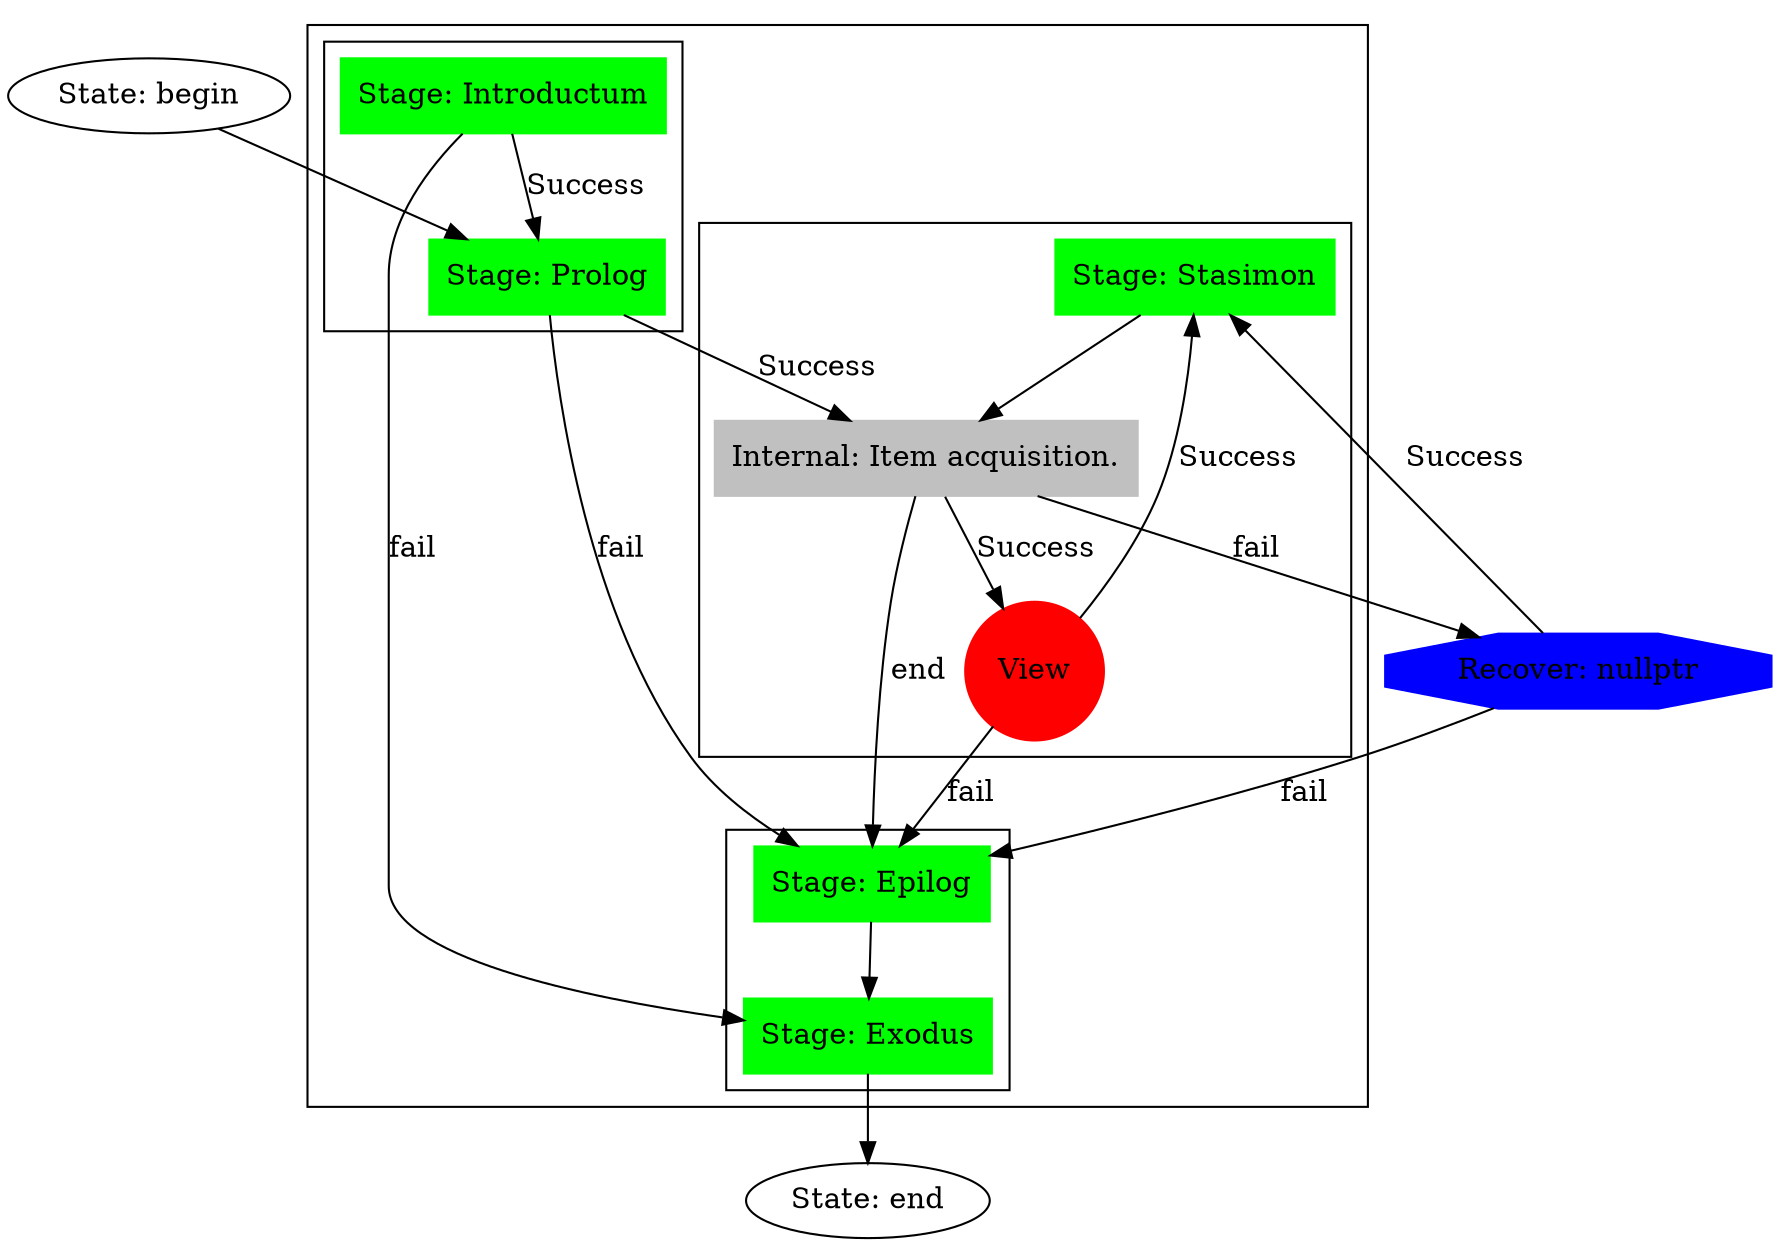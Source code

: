 digraph stages_of_serialization{

    begin[ label="State: begin"];
    end[ label="State: end"];

    introductum    [shape = box,    style=filled, color=green, label="Stage: Introductum" ];
    prolog         [shape = box,    style=filled, color=green, label="Stage: Prolog"      ];
    epilog         [shape = box,    style=filled, color=green, label="Stage: Epilog"];
    exodus         [shape = box,    style=filled, color=green, label="Stage: Exodus"];

    stasimon       [shape = box,    style=filled, color=green, label="Stage: Stasimon"];
    WIEW           [shape = circle, label = "View", style=filled, color=red];

    acquisition   [shape = box, style=filled, color=gray,  label = "Internal: Item acquisition."  ];

    fail_null     [shape = octagon, label="Recover: nullptr",          style=filled, color=blue];


    begin->prolog[ label = "" , dir=forward ];
    introductum -> prolog [ label = "Success" , dir=forward, weight="1000" ];
    introductum  -> exodus      [ label = "fail" , dir=forward ];

    prolog -> acquisition[ label = "Success", dir=forward, weight="2000"  ];
    prolog -> epilog[ label = "fail", dir=forward  ];

    acquisition ->fail_null  [ label = "fail", dir=forward  ];
    acquisition ->WIEW[ label = "Success", dir=forward  ];
    acquisition ->epilog[ label = "end", dir=forward  ];

    WIEW  -> epilog  [ label = "fail", dir=forward  ];
    WIEW  -> stasimon  [ label = "Success", dir=forward  ];

    stasimon  -> acquisition  [ label = "", dir=forward  ];

    epilog -> exodus[ label = "", dir=forward  ];

    fail_null-> stasimon[ label = "Success", dir=forward  ];
    fail_null-> epilog[ label = "fail", dir=forward  ];

    exodus->end[ label = "" , dir=forward ];

    subgraph cluster_ALL
    {
        rankdir=TB;
        rank=source;
    subgraph cluster_center
    {
        rankdir=TB
        rank=same;
        node [ ] acquisition;
        node [ ] WIEW;
        node [ ] stasimon;
    }

    subgraph cluster_begin
    {
        rankdir=TB
        rank=source
        node [ ] epilog
        node [ ] exodus
    }
    subgraph cluster_end
    {
        rankdir=TB
        rank=source
        node [ ] introductum
        node [ ] prolog
    }

    }

}


